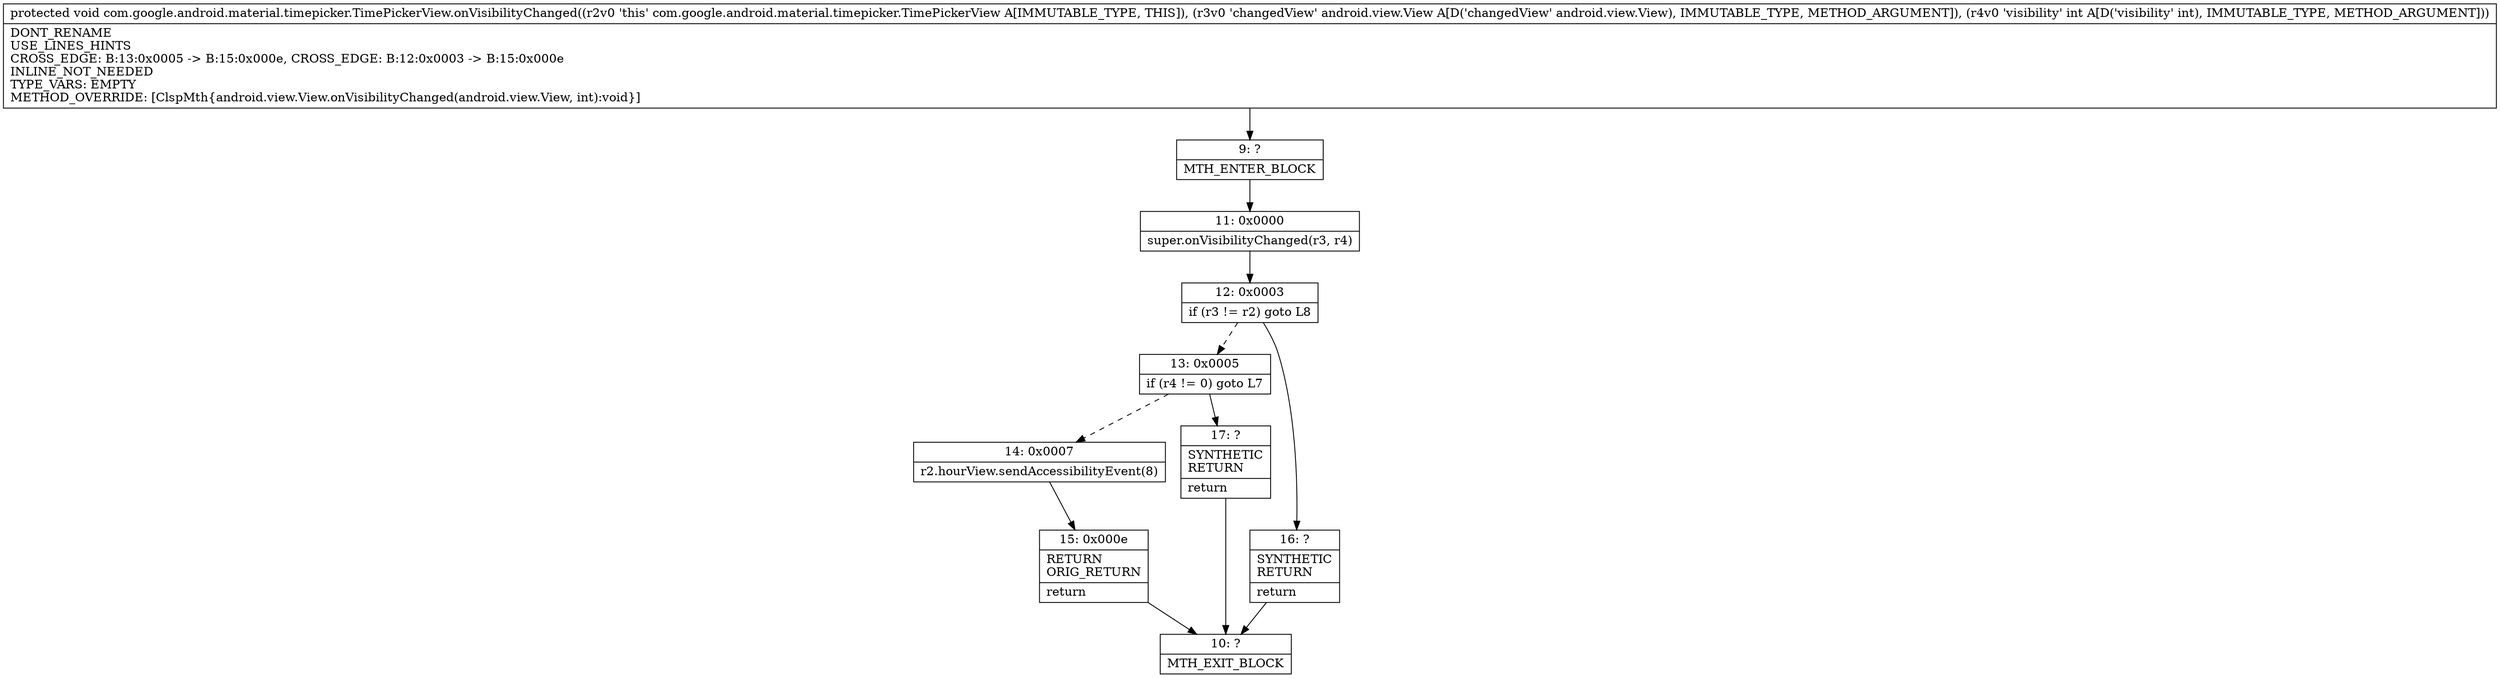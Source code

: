 digraph "CFG forcom.google.android.material.timepicker.TimePickerView.onVisibilityChanged(Landroid\/view\/View;I)V" {
Node_9 [shape=record,label="{9\:\ ?|MTH_ENTER_BLOCK\l}"];
Node_11 [shape=record,label="{11\:\ 0x0000|super.onVisibilityChanged(r3, r4)\l}"];
Node_12 [shape=record,label="{12\:\ 0x0003|if (r3 != r2) goto L8\l}"];
Node_13 [shape=record,label="{13\:\ 0x0005|if (r4 != 0) goto L7\l}"];
Node_14 [shape=record,label="{14\:\ 0x0007|r2.hourView.sendAccessibilityEvent(8)\l}"];
Node_15 [shape=record,label="{15\:\ 0x000e|RETURN\lORIG_RETURN\l|return\l}"];
Node_10 [shape=record,label="{10\:\ ?|MTH_EXIT_BLOCK\l}"];
Node_17 [shape=record,label="{17\:\ ?|SYNTHETIC\lRETURN\l|return\l}"];
Node_16 [shape=record,label="{16\:\ ?|SYNTHETIC\lRETURN\l|return\l}"];
MethodNode[shape=record,label="{protected void com.google.android.material.timepicker.TimePickerView.onVisibilityChanged((r2v0 'this' com.google.android.material.timepicker.TimePickerView A[IMMUTABLE_TYPE, THIS]), (r3v0 'changedView' android.view.View A[D('changedView' android.view.View), IMMUTABLE_TYPE, METHOD_ARGUMENT]), (r4v0 'visibility' int A[D('visibility' int), IMMUTABLE_TYPE, METHOD_ARGUMENT]))  | DONT_RENAME\lUSE_LINES_HINTS\lCROSS_EDGE: B:13:0x0005 \-\> B:15:0x000e, CROSS_EDGE: B:12:0x0003 \-\> B:15:0x000e\lINLINE_NOT_NEEDED\lTYPE_VARS: EMPTY\lMETHOD_OVERRIDE: [ClspMth\{android.view.View.onVisibilityChanged(android.view.View, int):void\}]\l}"];
MethodNode -> Node_9;Node_9 -> Node_11;
Node_11 -> Node_12;
Node_12 -> Node_13[style=dashed];
Node_12 -> Node_16;
Node_13 -> Node_14[style=dashed];
Node_13 -> Node_17;
Node_14 -> Node_15;
Node_15 -> Node_10;
Node_17 -> Node_10;
Node_16 -> Node_10;
}

